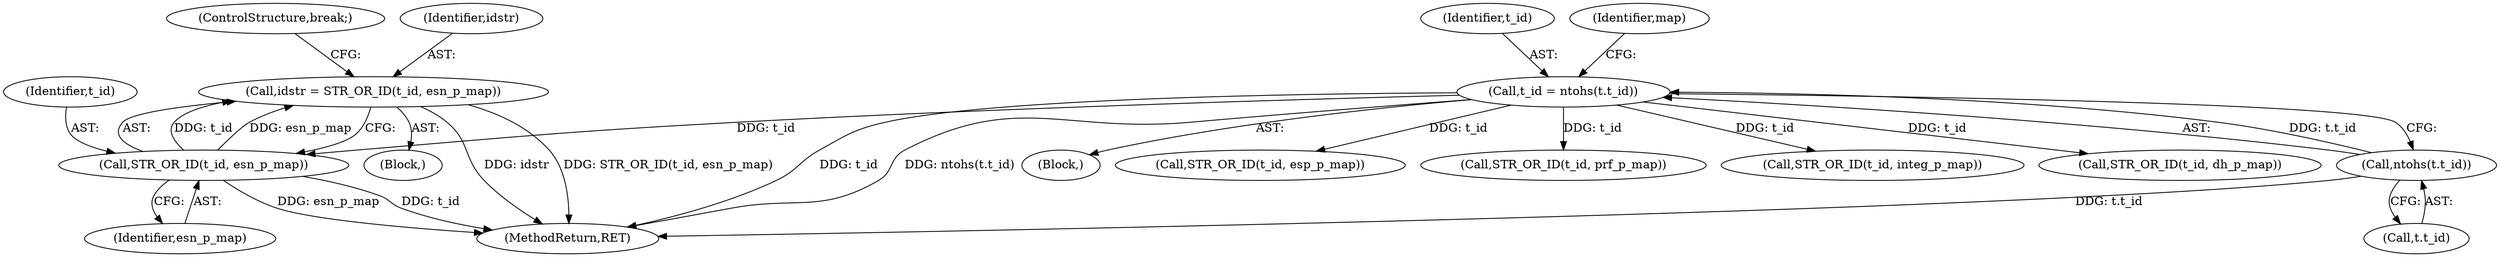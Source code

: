 digraph "0_tcpdump_e0a5a02b0fc1900a69d6c37ed0aab36fb8494e6d_3@pointer" {
"1000196" [label="(Call,idstr = STR_OR_ID(t_id, esn_p_map))"];
"1000198" [label="(Call,STR_OR_ID(t_id, esn_p_map))"];
"1000138" [label="(Call,t_id = ntohs(t.t_id))"];
"1000140" [label="(Call,ntohs(t.t_id))"];
"1000196" [label="(Call,idstr = STR_OR_ID(t_id, esn_p_map))"];
"1000313" [label="(MethodReturn,RET)"];
"1000139" [label="(Identifier,t_id)"];
"1000106" [label="(Block,)"];
"1000200" [label="(Identifier,esn_p_map)"];
"1000140" [label="(Call,ntohs(t.t_id))"];
"1000201" [label="(ControlStructure,break;)"];
"1000198" [label="(Call,STR_OR_ID(t_id, esn_p_map))"];
"1000199" [label="(Identifier,t_id)"];
"1000138" [label="(Call,t_id = ntohs(t.t_id))"];
"1000145" [label="(Identifier,map)"];
"1000158" [label="(Call,STR_OR_ID(t_id, esp_p_map))"];
"1000177" [label="(Call,STR_OR_ID(t_id, prf_p_map))"];
"1000184" [label="(Call,STR_OR_ID(t_id, integ_p_map))"];
"1000191" [label="(Call,STR_OR_ID(t_id, dh_p_map))"];
"1000141" [label="(Call,t.t_id)"];
"1000197" [label="(Identifier,idstr)"];
"1000154" [label="(Block,)"];
"1000196" -> "1000154"  [label="AST: "];
"1000196" -> "1000198"  [label="CFG: "];
"1000197" -> "1000196"  [label="AST: "];
"1000198" -> "1000196"  [label="AST: "];
"1000201" -> "1000196"  [label="CFG: "];
"1000196" -> "1000313"  [label="DDG: idstr"];
"1000196" -> "1000313"  [label="DDG: STR_OR_ID(t_id, esn_p_map)"];
"1000198" -> "1000196"  [label="DDG: t_id"];
"1000198" -> "1000196"  [label="DDG: esn_p_map"];
"1000198" -> "1000200"  [label="CFG: "];
"1000199" -> "1000198"  [label="AST: "];
"1000200" -> "1000198"  [label="AST: "];
"1000198" -> "1000313"  [label="DDG: esn_p_map"];
"1000198" -> "1000313"  [label="DDG: t_id"];
"1000138" -> "1000198"  [label="DDG: t_id"];
"1000138" -> "1000106"  [label="AST: "];
"1000138" -> "1000140"  [label="CFG: "];
"1000139" -> "1000138"  [label="AST: "];
"1000140" -> "1000138"  [label="AST: "];
"1000145" -> "1000138"  [label="CFG: "];
"1000138" -> "1000313"  [label="DDG: t_id"];
"1000138" -> "1000313"  [label="DDG: ntohs(t.t_id)"];
"1000140" -> "1000138"  [label="DDG: t.t_id"];
"1000138" -> "1000158"  [label="DDG: t_id"];
"1000138" -> "1000177"  [label="DDG: t_id"];
"1000138" -> "1000184"  [label="DDG: t_id"];
"1000138" -> "1000191"  [label="DDG: t_id"];
"1000140" -> "1000141"  [label="CFG: "];
"1000141" -> "1000140"  [label="AST: "];
"1000140" -> "1000313"  [label="DDG: t.t_id"];
}
